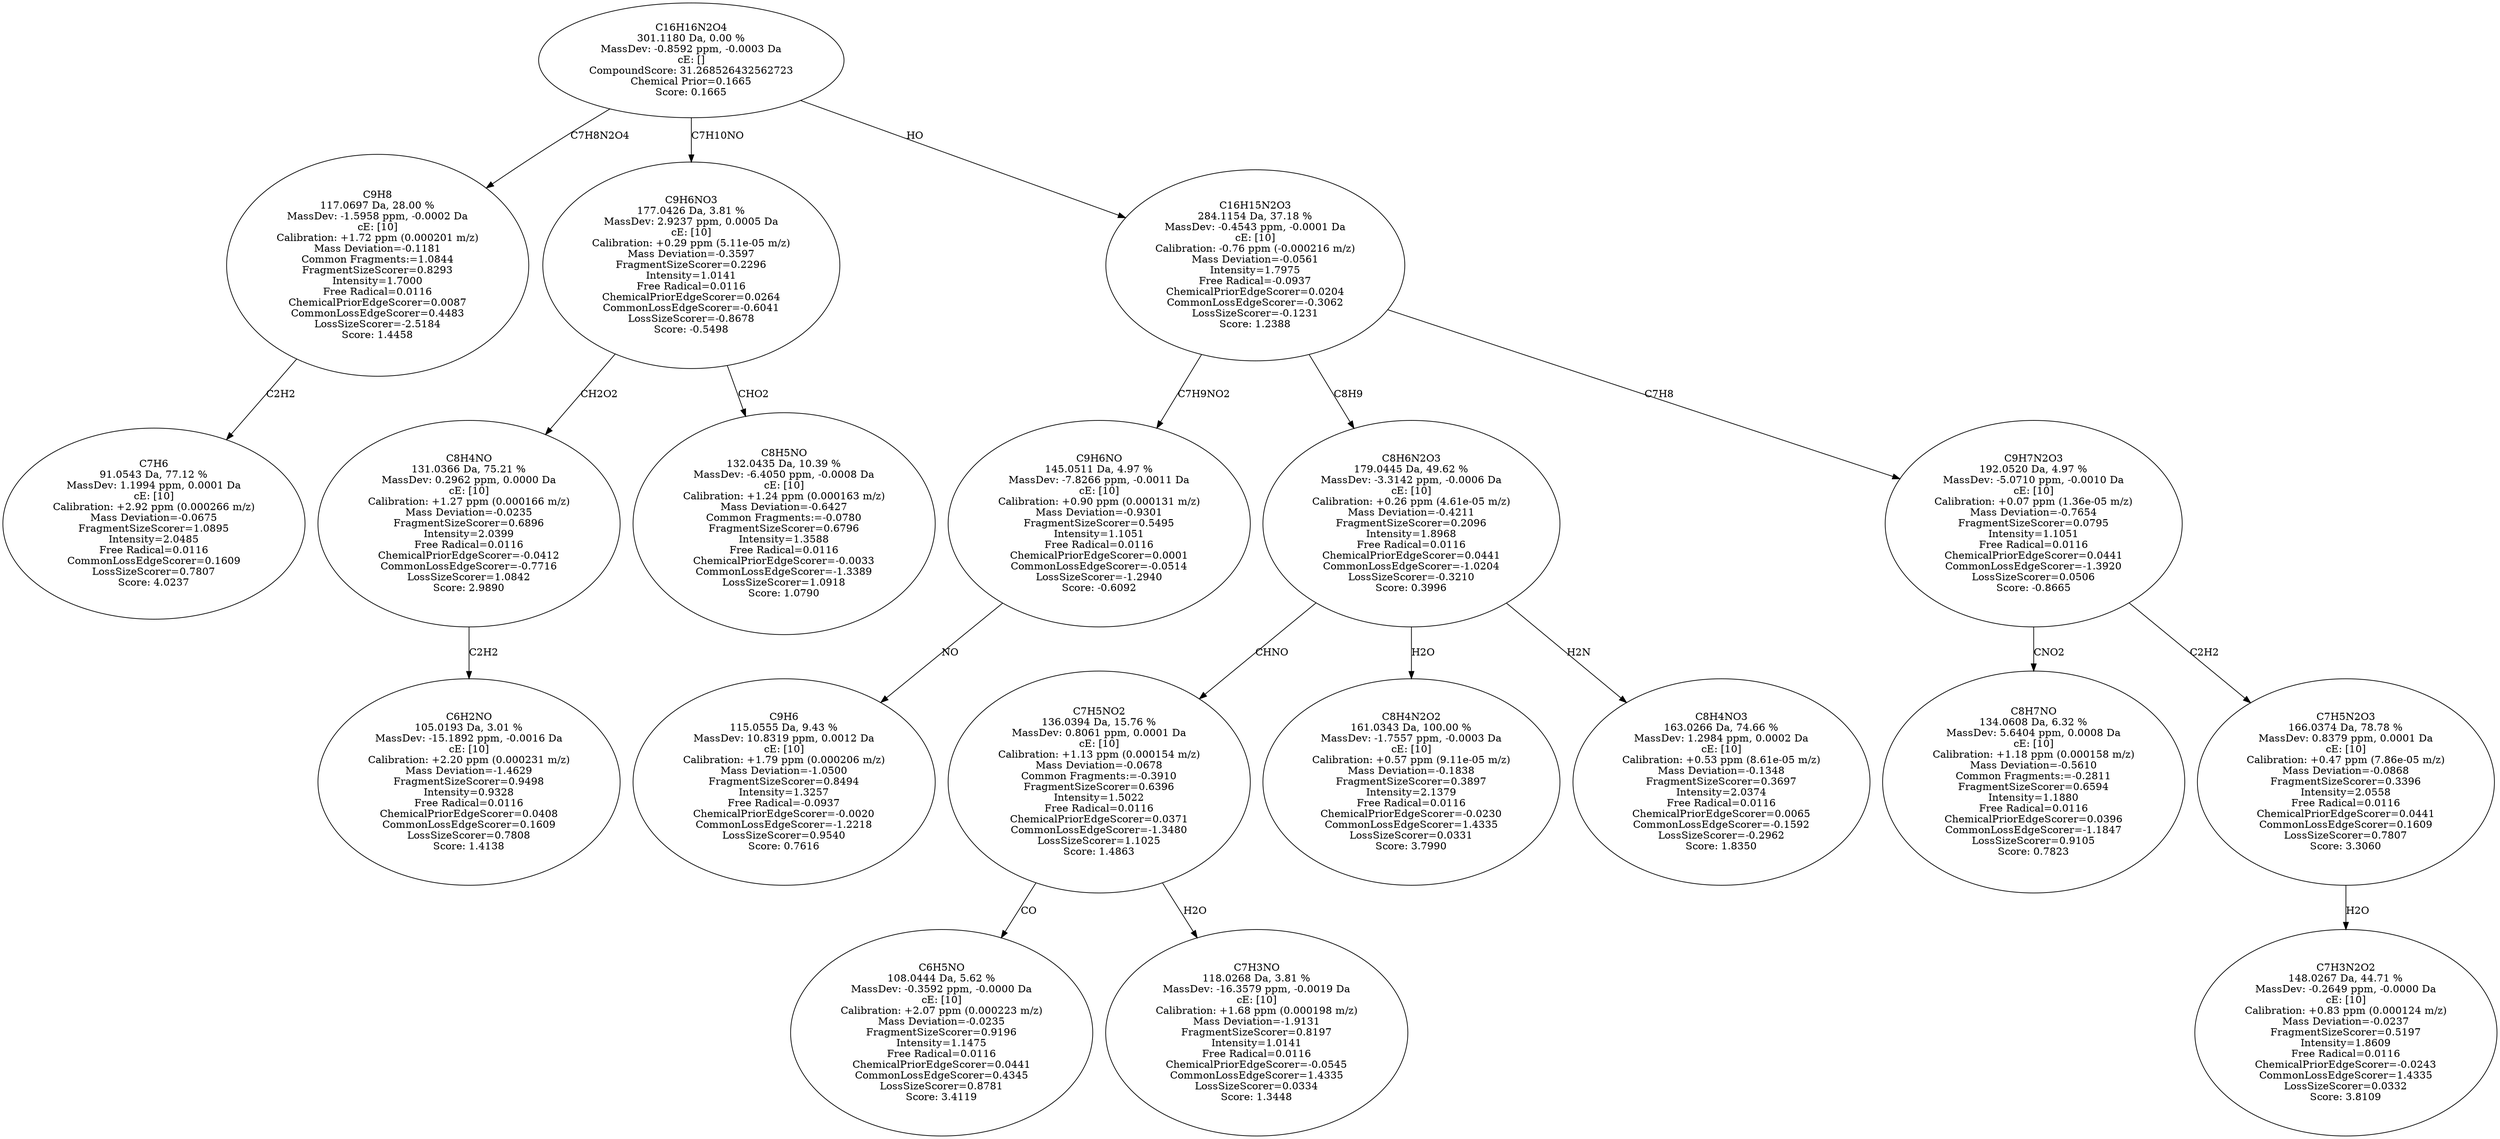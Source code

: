 strict digraph {
v1 [label="C7H6\n91.0543 Da, 77.12 %\nMassDev: 1.1994 ppm, 0.0001 Da\ncE: [10]\nCalibration: +2.92 ppm (0.000266 m/z)\nMass Deviation=-0.0675\nFragmentSizeScorer=1.0895\nIntensity=2.0485\nFree Radical=0.0116\nCommonLossEdgeScorer=0.1609\nLossSizeScorer=0.7807\nScore: 4.0237"];
v2 [label="C9H8\n117.0697 Da, 28.00 %\nMassDev: -1.5958 ppm, -0.0002 Da\ncE: [10]\nCalibration: +1.72 ppm (0.000201 m/z)\nMass Deviation=-0.1181\nCommon Fragments:=1.0844\nFragmentSizeScorer=0.8293\nIntensity=1.7000\nFree Radical=0.0116\nChemicalPriorEdgeScorer=0.0087\nCommonLossEdgeScorer=0.4483\nLossSizeScorer=-2.5184\nScore: 1.4458"];
v3 [label="C6H2NO\n105.0193 Da, 3.01 %\nMassDev: -15.1892 ppm, -0.0016 Da\ncE: [10]\nCalibration: +2.20 ppm (0.000231 m/z)\nMass Deviation=-1.4629\nFragmentSizeScorer=0.9498\nIntensity=0.9328\nFree Radical=0.0116\nChemicalPriorEdgeScorer=0.0408\nCommonLossEdgeScorer=0.1609\nLossSizeScorer=0.7808\nScore: 1.4138"];
v4 [label="C8H4NO\n131.0366 Da, 75.21 %\nMassDev: 0.2962 ppm, 0.0000 Da\ncE: [10]\nCalibration: +1.27 ppm (0.000166 m/z)\nMass Deviation=-0.0235\nFragmentSizeScorer=0.6896\nIntensity=2.0399\nFree Radical=0.0116\nChemicalPriorEdgeScorer=-0.0412\nCommonLossEdgeScorer=-0.7716\nLossSizeScorer=1.0842\nScore: 2.9890"];
v5 [label="C8H5NO\n132.0435 Da, 10.39 %\nMassDev: -6.4050 ppm, -0.0008 Da\ncE: [10]\nCalibration: +1.24 ppm (0.000163 m/z)\nMass Deviation=-0.6427\nCommon Fragments:=-0.0780\nFragmentSizeScorer=0.6796\nIntensity=1.3588\nFree Radical=0.0116\nChemicalPriorEdgeScorer=-0.0033\nCommonLossEdgeScorer=-1.3389\nLossSizeScorer=1.0918\nScore: 1.0790"];
v6 [label="C9H6NO3\n177.0426 Da, 3.81 %\nMassDev: 2.9237 ppm, 0.0005 Da\ncE: [10]\nCalibration: +0.29 ppm (5.11e-05 m/z)\nMass Deviation=-0.3597\nFragmentSizeScorer=0.2296\nIntensity=1.0141\nFree Radical=0.0116\nChemicalPriorEdgeScorer=0.0264\nCommonLossEdgeScorer=-0.6041\nLossSizeScorer=-0.8678\nScore: -0.5498"];
v7 [label="C9H6\n115.0555 Da, 9.43 %\nMassDev: 10.8319 ppm, 0.0012 Da\ncE: [10]\nCalibration: +1.79 ppm (0.000206 m/z)\nMass Deviation=-1.0500\nFragmentSizeScorer=0.8494\nIntensity=1.3257\nFree Radical=-0.0937\nChemicalPriorEdgeScorer=-0.0020\nCommonLossEdgeScorer=-1.2218\nLossSizeScorer=0.9540\nScore: 0.7616"];
v8 [label="C9H6NO\n145.0511 Da, 4.97 %\nMassDev: -7.8266 ppm, -0.0011 Da\ncE: [10]\nCalibration: +0.90 ppm (0.000131 m/z)\nMass Deviation=-0.9301\nFragmentSizeScorer=0.5495\nIntensity=1.1051\nFree Radical=0.0116\nChemicalPriorEdgeScorer=0.0001\nCommonLossEdgeScorer=-0.0514\nLossSizeScorer=-1.2940\nScore: -0.6092"];
v9 [label="C6H5NO\n108.0444 Da, 5.62 %\nMassDev: -0.3592 ppm, -0.0000 Da\ncE: [10]\nCalibration: +2.07 ppm (0.000223 m/z)\nMass Deviation=-0.0235\nFragmentSizeScorer=0.9196\nIntensity=1.1475\nFree Radical=0.0116\nChemicalPriorEdgeScorer=0.0441\nCommonLossEdgeScorer=0.4345\nLossSizeScorer=0.8781\nScore: 3.4119"];
v10 [label="C7H3NO\n118.0268 Da, 3.81 %\nMassDev: -16.3579 ppm, -0.0019 Da\ncE: [10]\nCalibration: +1.68 ppm (0.000198 m/z)\nMass Deviation=-1.9131\nFragmentSizeScorer=0.8197\nIntensity=1.0141\nFree Radical=0.0116\nChemicalPriorEdgeScorer=-0.0545\nCommonLossEdgeScorer=1.4335\nLossSizeScorer=0.0334\nScore: 1.3448"];
v11 [label="C7H5NO2\n136.0394 Da, 15.76 %\nMassDev: 0.8061 ppm, 0.0001 Da\ncE: [10]\nCalibration: +1.13 ppm (0.000154 m/z)\nMass Deviation=-0.0678\nCommon Fragments:=-0.3910\nFragmentSizeScorer=0.6396\nIntensity=1.5022\nFree Radical=0.0116\nChemicalPriorEdgeScorer=0.0371\nCommonLossEdgeScorer=-1.3480\nLossSizeScorer=1.1025\nScore: 1.4863"];
v12 [label="C8H4N2O2\n161.0343 Da, 100.00 %\nMassDev: -1.7557 ppm, -0.0003 Da\ncE: [10]\nCalibration: +0.57 ppm (9.11e-05 m/z)\nMass Deviation=-0.1838\nFragmentSizeScorer=0.3897\nIntensity=2.1379\nFree Radical=0.0116\nChemicalPriorEdgeScorer=-0.0230\nCommonLossEdgeScorer=1.4335\nLossSizeScorer=0.0331\nScore: 3.7990"];
v13 [label="C8H4NO3\n163.0266 Da, 74.66 %\nMassDev: 1.2984 ppm, 0.0002 Da\ncE: [10]\nCalibration: +0.53 ppm (8.61e-05 m/z)\nMass Deviation=-0.1348\nFragmentSizeScorer=0.3697\nIntensity=2.0374\nFree Radical=0.0116\nChemicalPriorEdgeScorer=0.0065\nCommonLossEdgeScorer=-0.1592\nLossSizeScorer=-0.2962\nScore: 1.8350"];
v14 [label="C8H6N2O3\n179.0445 Da, 49.62 %\nMassDev: -3.3142 ppm, -0.0006 Da\ncE: [10]\nCalibration: +0.26 ppm (4.61e-05 m/z)\nMass Deviation=-0.4211\nFragmentSizeScorer=0.2096\nIntensity=1.8968\nFree Radical=0.0116\nChemicalPriorEdgeScorer=0.0441\nCommonLossEdgeScorer=-1.0204\nLossSizeScorer=-0.3210\nScore: 0.3996"];
v15 [label="C8H7NO\n134.0608 Da, 6.32 %\nMassDev: 5.6404 ppm, 0.0008 Da\ncE: [10]\nCalibration: +1.18 ppm (0.000158 m/z)\nMass Deviation=-0.5610\nCommon Fragments:=-0.2811\nFragmentSizeScorer=0.6594\nIntensity=1.1880\nFree Radical=0.0116\nChemicalPriorEdgeScorer=0.0396\nCommonLossEdgeScorer=-1.1847\nLossSizeScorer=0.9105\nScore: 0.7823"];
v16 [label="C7H3N2O2\n148.0267 Da, 44.71 %\nMassDev: -0.2649 ppm, -0.0000 Da\ncE: [10]\nCalibration: +0.83 ppm (0.000124 m/z)\nMass Deviation=-0.0237\nFragmentSizeScorer=0.5197\nIntensity=1.8609\nFree Radical=0.0116\nChemicalPriorEdgeScorer=-0.0243\nCommonLossEdgeScorer=1.4335\nLossSizeScorer=0.0332\nScore: 3.8109"];
v17 [label="C7H5N2O3\n166.0374 Da, 78.78 %\nMassDev: 0.8379 ppm, 0.0001 Da\ncE: [10]\nCalibration: +0.47 ppm (7.86e-05 m/z)\nMass Deviation=-0.0868\nFragmentSizeScorer=0.3396\nIntensity=2.0558\nFree Radical=0.0116\nChemicalPriorEdgeScorer=0.0441\nCommonLossEdgeScorer=0.1609\nLossSizeScorer=0.7807\nScore: 3.3060"];
v18 [label="C9H7N2O3\n192.0520 Da, 4.97 %\nMassDev: -5.0710 ppm, -0.0010 Da\ncE: [10]\nCalibration: +0.07 ppm (1.36e-05 m/z)\nMass Deviation=-0.7654\nFragmentSizeScorer=0.0795\nIntensity=1.1051\nFree Radical=0.0116\nChemicalPriorEdgeScorer=0.0441\nCommonLossEdgeScorer=-1.3920\nLossSizeScorer=0.0506\nScore: -0.8665"];
v19 [label="C16H15N2O3\n284.1154 Da, 37.18 %\nMassDev: -0.4543 ppm, -0.0001 Da\ncE: [10]\nCalibration: -0.76 ppm (-0.000216 m/z)\nMass Deviation=-0.0561\nIntensity=1.7975\nFree Radical=-0.0937\nChemicalPriorEdgeScorer=0.0204\nCommonLossEdgeScorer=-0.3062\nLossSizeScorer=-0.1231\nScore: 1.2388"];
v20 [label="C16H16N2O4\n301.1180 Da, 0.00 %\nMassDev: -0.8592 ppm, -0.0003 Da\ncE: []\nCompoundScore: 31.268526432562723\nChemical Prior=0.1665\nScore: 0.1665"];
v2 -> v1 [label="C2H2"];
v20 -> v2 [label="C7H8N2O4"];
v4 -> v3 [label="C2H2"];
v6 -> v4 [label="CH2O2"];
v6 -> v5 [label="CHO2"];
v20 -> v6 [label="C7H10NO"];
v8 -> v7 [label="NO"];
v19 -> v8 [label="C7H9NO2"];
v11 -> v9 [label="CO"];
v11 -> v10 [label="H2O"];
v14 -> v11 [label="CHNO"];
v14 -> v12 [label="H2O"];
v14 -> v13 [label="H2N"];
v19 -> v14 [label="C8H9"];
v18 -> v15 [label="CNO2"];
v17 -> v16 [label="H2O"];
v18 -> v17 [label="C2H2"];
v19 -> v18 [label="C7H8"];
v20 -> v19 [label="HO"];
}